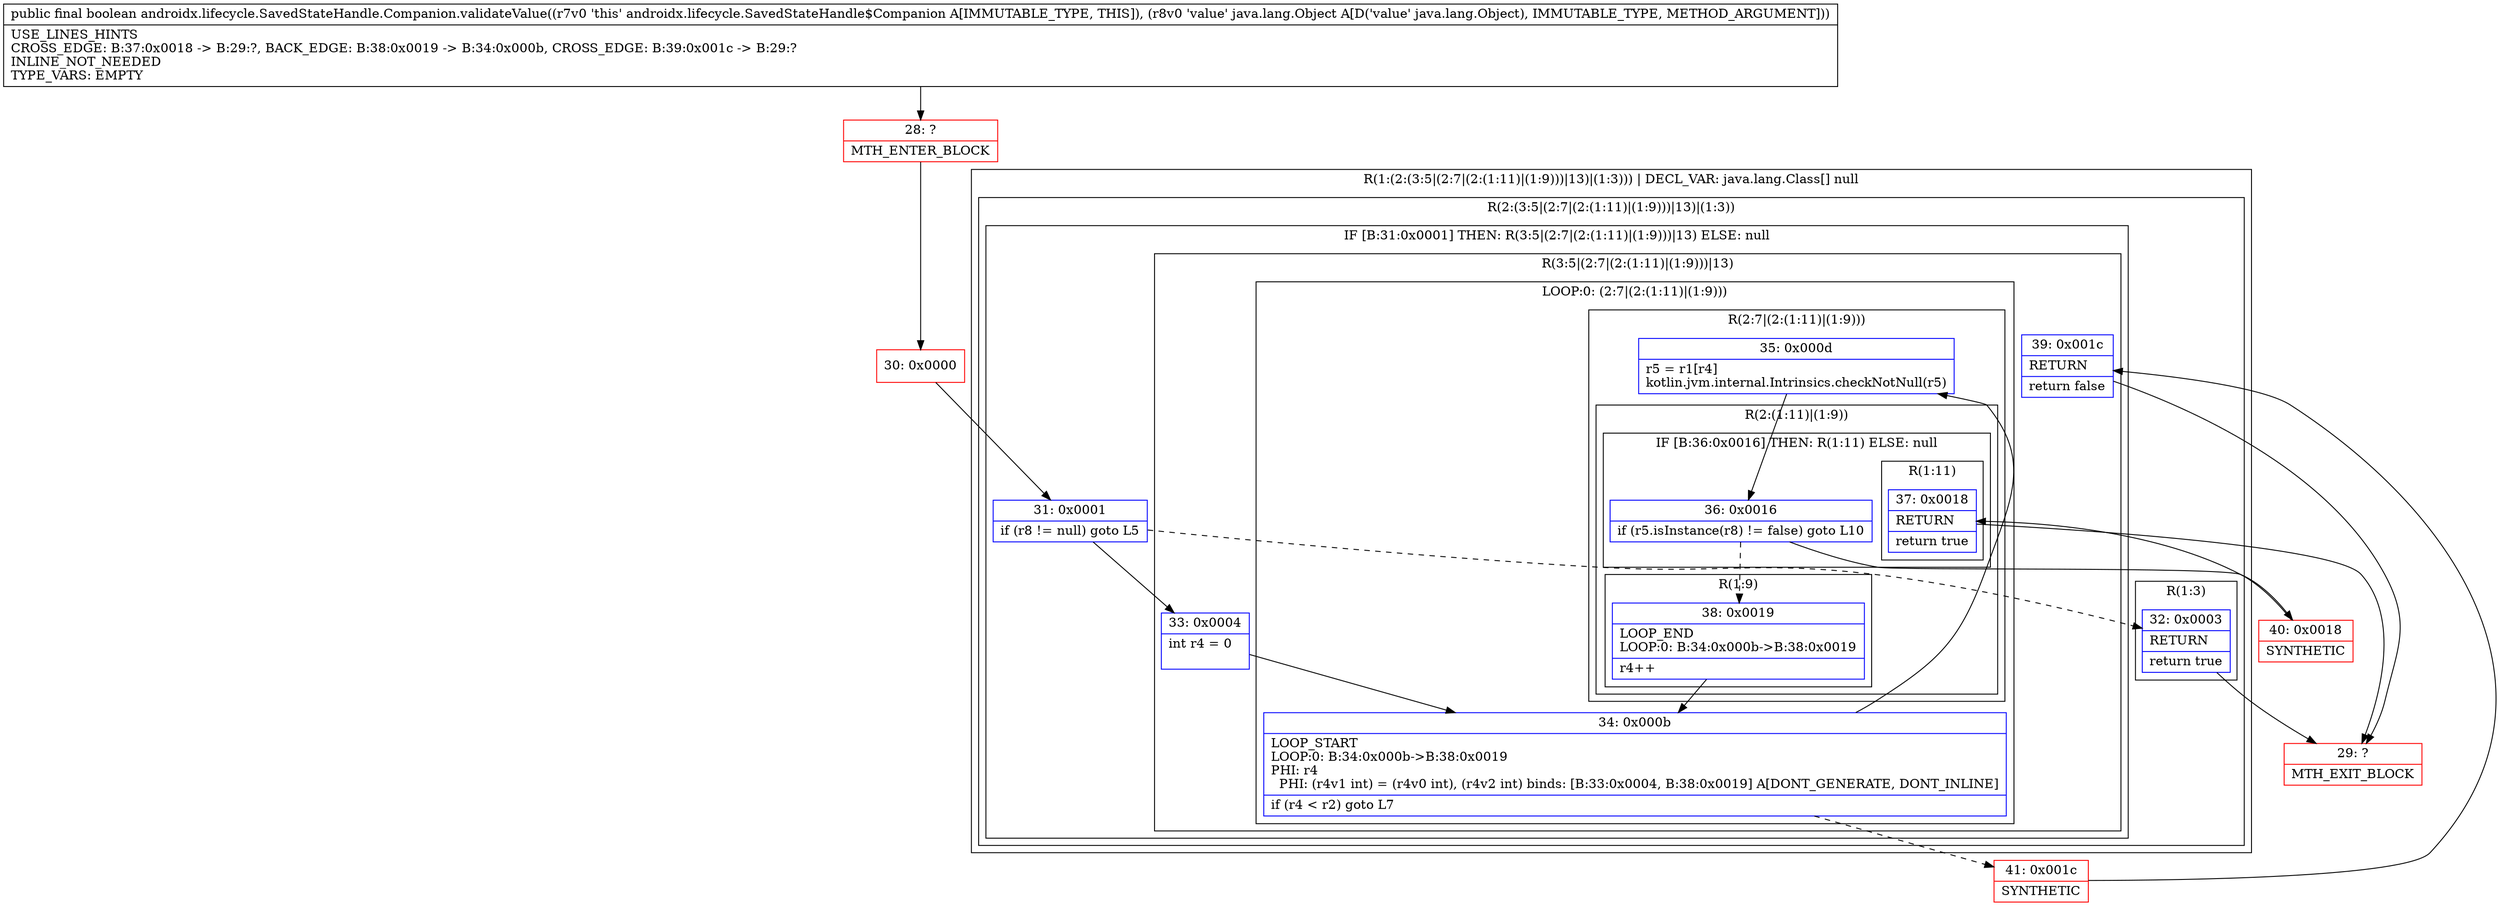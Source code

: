 digraph "CFG forandroidx.lifecycle.SavedStateHandle.Companion.validateValue(Ljava\/lang\/Object;)Z" {
subgraph cluster_Region_133497214 {
label = "R(1:(2:(3:5|(2:7|(2:(1:11)|(1:9)))|13)|(1:3))) | DECL_VAR: java.lang.Class[] null\l";
node [shape=record,color=blue];
subgraph cluster_Region_739161664 {
label = "R(2:(3:5|(2:7|(2:(1:11)|(1:9)))|13)|(1:3))";
node [shape=record,color=blue];
subgraph cluster_IfRegion_1521773384 {
label = "IF [B:31:0x0001] THEN: R(3:5|(2:7|(2:(1:11)|(1:9)))|13) ELSE: null";
node [shape=record,color=blue];
Node_31 [shape=record,label="{31\:\ 0x0001|if (r8 != null) goto L5\l}"];
subgraph cluster_Region_1160437791 {
label = "R(3:5|(2:7|(2:(1:11)|(1:9)))|13)";
node [shape=record,color=blue];
Node_33 [shape=record,label="{33\:\ 0x0004|int r4 = 0\l\l}"];
subgraph cluster_LoopRegion_805878923 {
label = "LOOP:0: (2:7|(2:(1:11)|(1:9)))";
node [shape=record,color=blue];
Node_34 [shape=record,label="{34\:\ 0x000b|LOOP_START\lLOOP:0: B:34:0x000b\-\>B:38:0x0019\lPHI: r4 \l  PHI: (r4v1 int) = (r4v0 int), (r4v2 int) binds: [B:33:0x0004, B:38:0x0019] A[DONT_GENERATE, DONT_INLINE]\l|if (r4 \< r2) goto L7\l}"];
subgraph cluster_Region_557468054 {
label = "R(2:7|(2:(1:11)|(1:9)))";
node [shape=record,color=blue];
Node_35 [shape=record,label="{35\:\ 0x000d|r5 = r1[r4]\lkotlin.jvm.internal.Intrinsics.checkNotNull(r5)\l}"];
subgraph cluster_Region_525968645 {
label = "R(2:(1:11)|(1:9))";
node [shape=record,color=blue];
subgraph cluster_IfRegion_1178381336 {
label = "IF [B:36:0x0016] THEN: R(1:11) ELSE: null";
node [shape=record,color=blue];
Node_36 [shape=record,label="{36\:\ 0x0016|if (r5.isInstance(r8) != false) goto L10\l}"];
subgraph cluster_Region_1068200380 {
label = "R(1:11)";
node [shape=record,color=blue];
Node_37 [shape=record,label="{37\:\ 0x0018|RETURN\l|return true\l}"];
}
}
subgraph cluster_Region_1737860166 {
label = "R(1:9)";
node [shape=record,color=blue];
Node_38 [shape=record,label="{38\:\ 0x0019|LOOP_END\lLOOP:0: B:34:0x000b\-\>B:38:0x0019\l|r4++\l}"];
}
}
}
}
Node_39 [shape=record,label="{39\:\ 0x001c|RETURN\l|return false\l}"];
}
}
subgraph cluster_Region_1253207590 {
label = "R(1:3)";
node [shape=record,color=blue];
Node_32 [shape=record,label="{32\:\ 0x0003|RETURN\l|return true\l}"];
}
}
}
Node_28 [shape=record,color=red,label="{28\:\ ?|MTH_ENTER_BLOCK\l}"];
Node_30 [shape=record,color=red,label="{30\:\ 0x0000}"];
Node_29 [shape=record,color=red,label="{29\:\ ?|MTH_EXIT_BLOCK\l}"];
Node_40 [shape=record,color=red,label="{40\:\ 0x0018|SYNTHETIC\l}"];
Node_41 [shape=record,color=red,label="{41\:\ 0x001c|SYNTHETIC\l}"];
MethodNode[shape=record,label="{public final boolean androidx.lifecycle.SavedStateHandle.Companion.validateValue((r7v0 'this' androidx.lifecycle.SavedStateHandle$Companion A[IMMUTABLE_TYPE, THIS]), (r8v0 'value' java.lang.Object A[D('value' java.lang.Object), IMMUTABLE_TYPE, METHOD_ARGUMENT]))  | USE_LINES_HINTS\lCROSS_EDGE: B:37:0x0018 \-\> B:29:?, BACK_EDGE: B:38:0x0019 \-\> B:34:0x000b, CROSS_EDGE: B:39:0x001c \-\> B:29:?\lINLINE_NOT_NEEDED\lTYPE_VARS: EMPTY\l}"];
MethodNode -> Node_28;Node_31 -> Node_32[style=dashed];
Node_31 -> Node_33;
Node_33 -> Node_34;
Node_34 -> Node_35;
Node_34 -> Node_41[style=dashed];
Node_35 -> Node_36;
Node_36 -> Node_38[style=dashed];
Node_36 -> Node_40;
Node_37 -> Node_29;
Node_38 -> Node_34;
Node_39 -> Node_29;
Node_32 -> Node_29;
Node_28 -> Node_30;
Node_30 -> Node_31;
Node_40 -> Node_37;
Node_41 -> Node_39;
}


